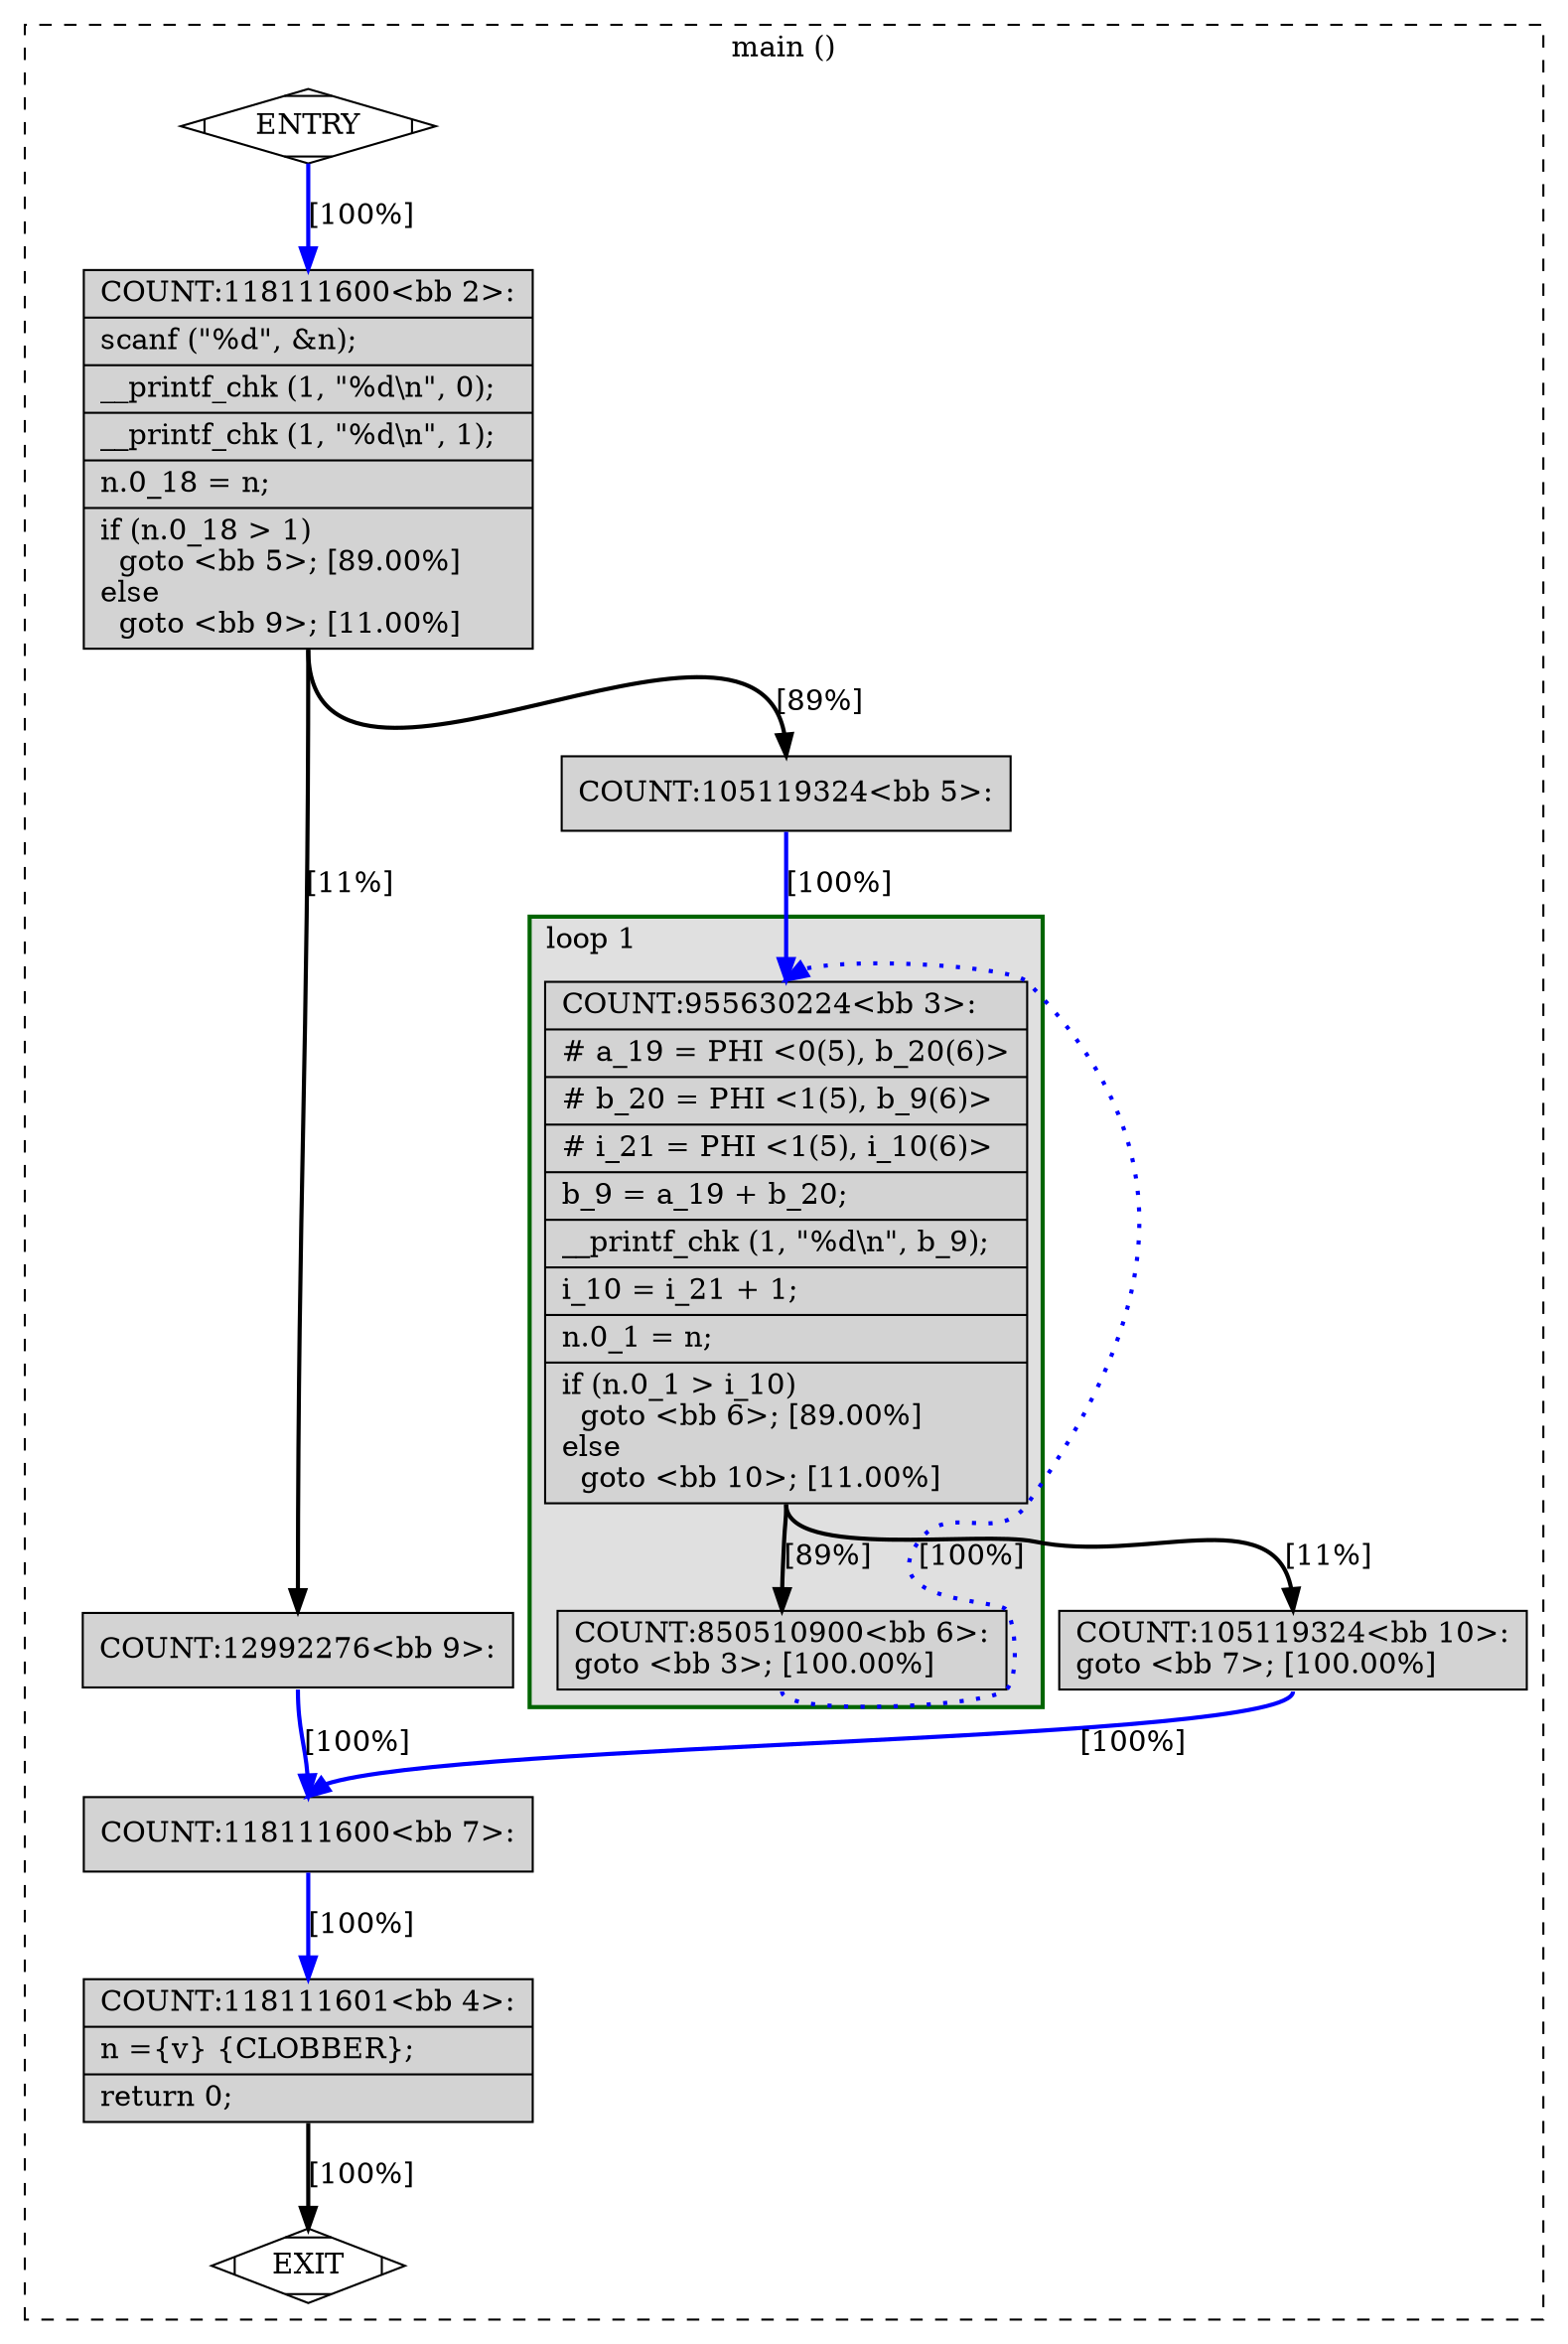 digraph "main.c.131t.sink" {
overlap=false;
subgraph "cluster_main" {
	style="dashed";
	color="black";
	label="main ()";
	subgraph cluster_23_1 {
	style="filled";
	color="darkgreen";
	fillcolor="grey88";
	label="loop 1";
	labeljust=l;
	penwidth=2;
	fn_23_basic_block_3 [shape=record,style=filled,fillcolor=lightgrey,label="{COUNT:955630224\<bb\ 3\>:\l\
|#\ a_19\ =\ PHI\ \<0(5),\ b_20(6)\>\l\
|#\ b_20\ =\ PHI\ \<1(5),\ b_9(6)\>\l\
|#\ i_21\ =\ PHI\ \<1(5),\ i_10(6)\>\l\
|b_9\ =\ a_19\ +\ b_20;\l\
|__printf_chk\ (1,\ \"%d\\n\",\ b_9);\l\
|i_10\ =\ i_21\ +\ 1;\l\
|n.0_1\ =\ n;\l\
|if\ (n.0_1\ \>\ i_10)\l\
\ \ goto\ \<bb\ 6\>;\ [89.00%]\l\
else\l\
\ \ goto\ \<bb\ 10\>;\ [11.00%]\l\
}"];

	fn_23_basic_block_6 [shape=record,style=filled,fillcolor=lightgrey,label="{COUNT:850510900\<bb\ 6\>:\l\
goto\ \<bb\ 3\>;\ [100.00%]\l\
}"];

	}
	fn_23_basic_block_0 [shape=Mdiamond,style=filled,fillcolor=white,label="ENTRY"];

	fn_23_basic_block_1 [shape=Mdiamond,style=filled,fillcolor=white,label="EXIT"];

	fn_23_basic_block_2 [shape=record,style=filled,fillcolor=lightgrey,label="{COUNT:118111600\<bb\ 2\>:\l\
|scanf\ (\"%d\",\ &n);\l\
|__printf_chk\ (1,\ \"%d\\n\",\ 0);\l\
|__printf_chk\ (1,\ \"%d\\n\",\ 1);\l\
|n.0_18\ =\ n;\l\
|if\ (n.0_18\ \>\ 1)\l\
\ \ goto\ \<bb\ 5\>;\ [89.00%]\l\
else\l\
\ \ goto\ \<bb\ 9\>;\ [11.00%]\l\
}"];

	fn_23_basic_block_5 [shape=record,style=filled,fillcolor=lightgrey,label="{COUNT:105119324\<bb\ 5\>:\l\
}"];

	fn_23_basic_block_10 [shape=record,style=filled,fillcolor=lightgrey,label="{COUNT:105119324\<bb\ 10\>:\l\
goto\ \<bb\ 7\>;\ [100.00%]\l\
}"];

	fn_23_basic_block_9 [shape=record,style=filled,fillcolor=lightgrey,label="{COUNT:12992276\<bb\ 9\>:\l\
}"];

	fn_23_basic_block_7 [shape=record,style=filled,fillcolor=lightgrey,label="{COUNT:118111600\<bb\ 7\>:\l\
}"];

	fn_23_basic_block_4 [shape=record,style=filled,fillcolor=lightgrey,label="{COUNT:118111601\<bb\ 4\>:\l\
|n\ =\{v\}\ \{CLOBBER\};\l\
|return\ 0;\l\
}"];

	fn_23_basic_block_0:s -> fn_23_basic_block_2:n [style="solid,bold",color=blue,weight=100,constraint=true,label="[100%]"];
	fn_23_basic_block_2:s -> fn_23_basic_block_5:n [style="solid,bold",color=black,weight=10,constraint=true,label="[89%]"];
	fn_23_basic_block_2:s -> fn_23_basic_block_9:n [style="solid,bold",color=black,weight=10,constraint=true,label="[11%]"];
	fn_23_basic_block_5:s -> fn_23_basic_block_3:n [style="solid,bold",color=blue,weight=100,constraint=true,label="[100%]"];
	fn_23_basic_block_3:s -> fn_23_basic_block_6:n [style="solid,bold",color=black,weight=10,constraint=true,label="[89%]"];
	fn_23_basic_block_3:s -> fn_23_basic_block_10:n [style="solid,bold",color=black,weight=10,constraint=true,label="[11%]"];
	fn_23_basic_block_10:s -> fn_23_basic_block_7:n [style="solid,bold",color=blue,weight=100,constraint=true,label="[100%]"];
	fn_23_basic_block_6:s -> fn_23_basic_block_3:n [style="dotted,bold",color=blue,weight=10,constraint=false,label="[100%]"];
	fn_23_basic_block_9:s -> fn_23_basic_block_7:n [style="solid,bold",color=blue,weight=100,constraint=true,label="[100%]"];
	fn_23_basic_block_7:s -> fn_23_basic_block_4:n [style="solid,bold",color=blue,weight=100,constraint=true,label="[100%]"];
	fn_23_basic_block_4:s -> fn_23_basic_block_1:n [style="solid,bold",color=black,weight=10,constraint=true,label="[100%]"];
	fn_23_basic_block_0:s -> fn_23_basic_block_1:n [style="invis",constraint=true];
}
}

